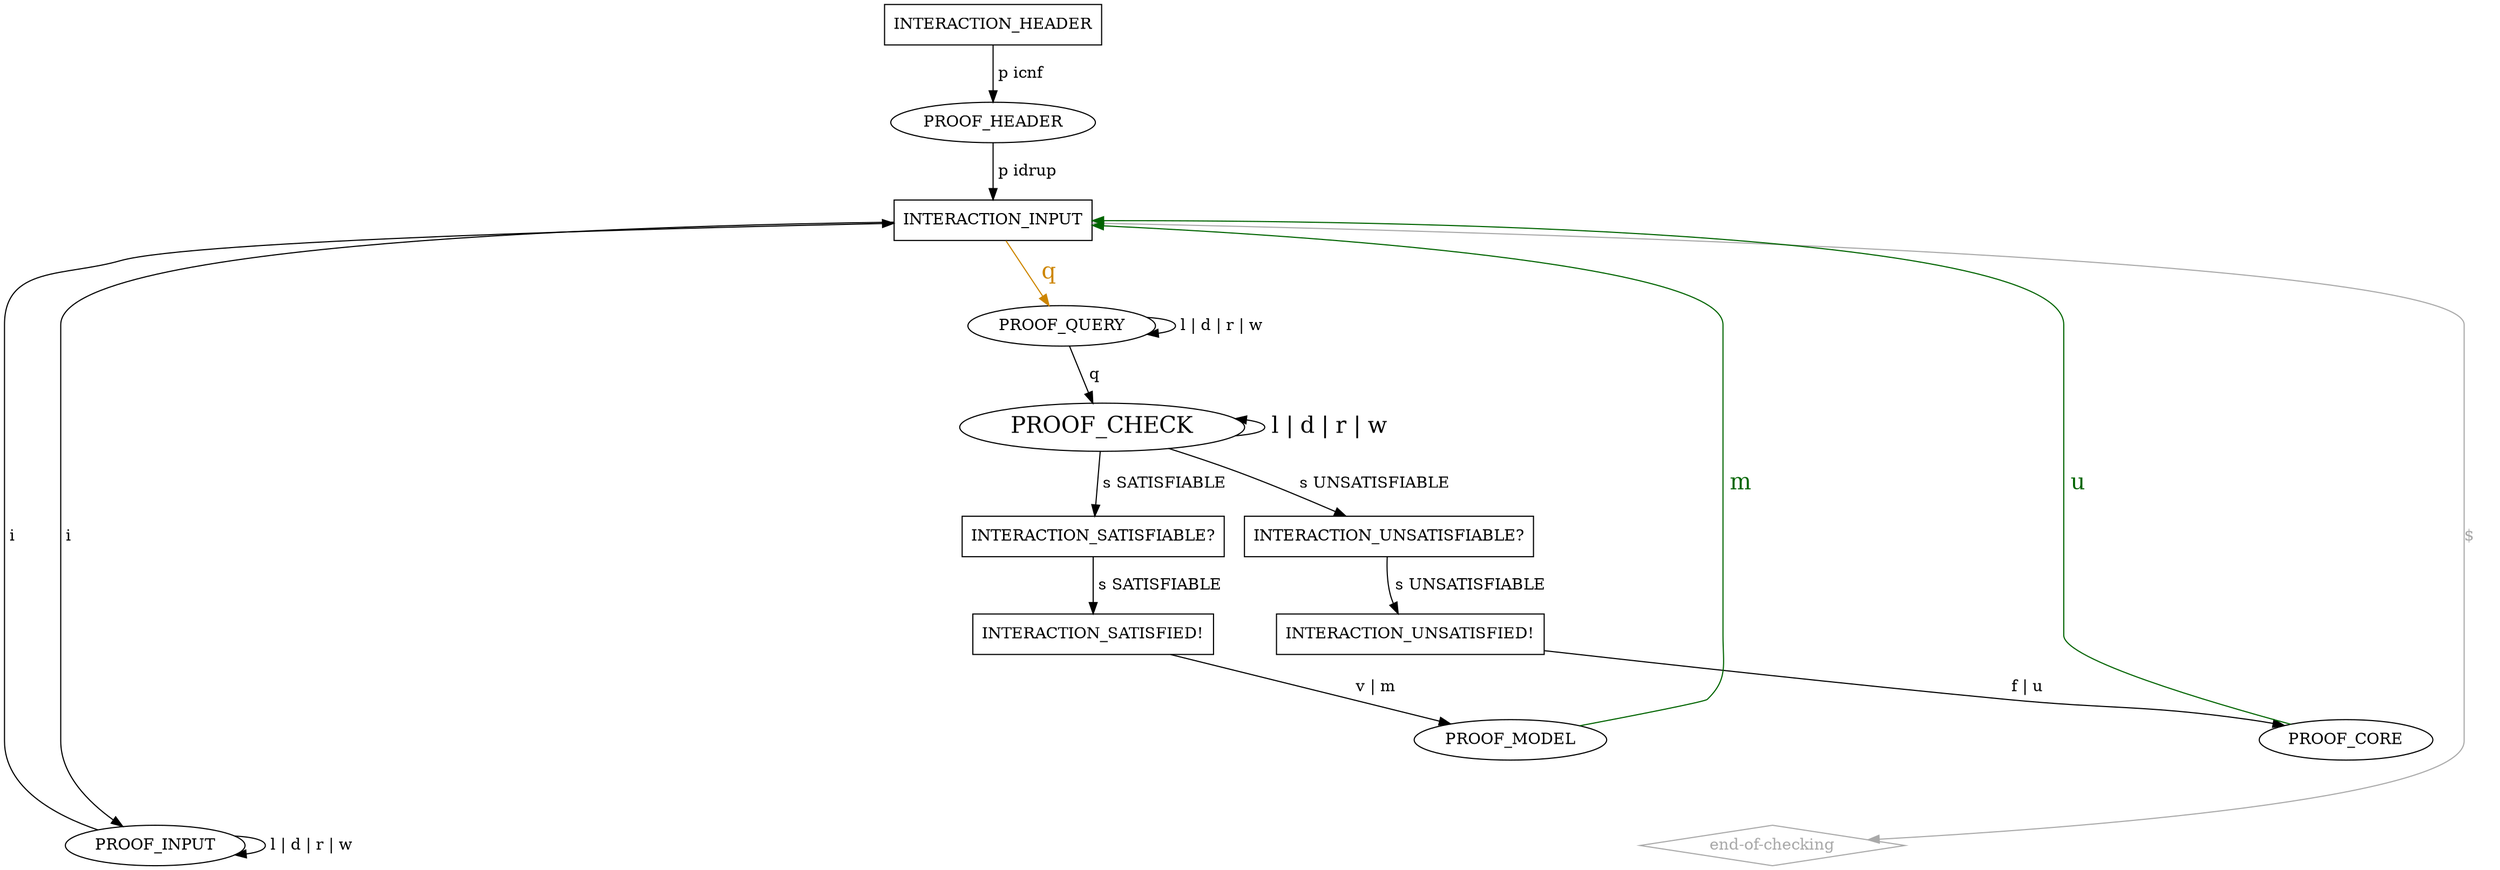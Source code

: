digraph "idrup-check" {

  INTERACTION_HEADER [shape=box];
  INTERACTION_HEADER -> PROOF_HEADER [label=" p icnf"];
  PROOF_HEADER -> INTERACTION_INPUT [label=" p idrup"];

  "end-of-checking" [shape=diamond,color=darkgray,fontcolor=darkgray];
  "end-of-checking" -> INTERACTION_INPUT [label="$    ",dir=back,color=darkgray,fontcolor=darkgray];

  INTERACTION_INPUT [shape=box];
  INTERACTION_INPUT -> PROOF_INPUT [label=" i "];
  INTERACTION_INPUT -> PROOF_QUERY [label=" q ",color=orange3,fontsize=20,fontcolor=orange3];

  PROOF_INPUT -> INTERACTION_INPUT [label=" i "];
  PROOF_INPUT -> PROOF_INPUT [label=" l | d | r | w "];

  PROOF_QUERY -> PROOF_CHECK [label=" q "];
  PROOF_QUERY -> PROOF_QUERY [label=" l | d | r | w "];

  PROOF_CHECK [fontsize=20];
  PROOF_CHECK -> PROOF_CHECK [label=" l | d | r | w ",dir=back,fontsize=20];
  PROOF_CHECK -> INTERACTION_SATISFIABLE [label=" s SATISFIABLE "];
  PROOF_CHECK -> INTERACTION_UNSATISFIABLE [label=" s UNSATISFIABLE "];

  INTERACTION_UNSATISFIABLE [shape="box",label="INTERACTION_UNSATISFIABLE?"];
  INTERACTION_UNSATISFIABLE -> INTERACTION_UNSATISFIED [label=" s UNSATISFIABLE "];

  INTERACTION_SATISFIABLE [shape="box",label="INTERACTION_SATISFIABLE?"];
  INTERACTION_SATISFIABLE -> INTERACTION_SATISFIED [label=" s SATISFIABLE "];

  INTERACTION_SATISFIED [shape=box,label="INTERACTION_SATISFIED!"];
  INTERACTION_SATISFIED -> PROOF_MODEL [label=" v | m "];
  INTERACTION_SATISFIED -> PROOF_INPUT_OR_MODEL [label=" i ",color=invis,fontcolor=invis];
  INTERACTION_SATISFIED -> PROOF_QUERY_OR_MODEL [label=" q ", color=invis,fontsize=20,fontcolor=invis];
  INTERACTION_SATISFIED -> PROOF_MODEL_AND_END [label=" $ ",color=invis,fontcolor=invis];

  INTERACTION_UNSATISFIED [shape=box,label="INTERACTION_UNSATISFIED!"];
  INTERACTION_UNSATISFIED -> PROOF_CORE [label=" f | u "];
  INTERACTION_UNSATISFIED -> PROOF_INPUT_OR_CORE [label=" i ",color=invis,fontcolor=invis];
  INTERACTION_UNSATISFIED -> PROOF_QUERY_OR_CORE [label=" q ",color=invis,fontsize=20,fontcolor=invis];
  INTERACTION_UNSATISFIED -> PROOF_CORE_AND_END [label=" $ ",color=invis,fontcolor=invis];

  PROOF_MODEL_AND_END [color=invis,fontcolor=invis]
  PROOF_MODEL_AND_END -> "end-of-checking" [label=" m ",color=invis,fontsize=20,fontcolor=invis];
  PROOF_CORE_AND_END [color=invis,fontcolor=invis]
  PROOF_CORE_AND_END -> "end-of-checking" [label=" u ",color=invis,fontsize=20,fontcolor=invis];

  PROOF_MODEL -> INTERACTION_INPUT [label=" m ",color=darkgreen,fontsize=20,fontcolor=darkgreen];
  PROOF_CORE -> INTERACTION_INPUT [label=" u ",color=darkgreen,fontsize=20,fontcolor=darkgreen];

  PROOF_INPUT_OR_MODEL [color=invis,fontcolor=invis];
  PROOF_INPUT_OR_MODEL -> INTERACTION_INPUT [label=" i ",color=invis,fontcolor=invis];
  PROOF_INPUT_OR_MODEL -> PROOF_INPUT [label=" m ", color=invis,fontcolor=invis,fontsize=20];

  PROOF_QUERY_OR_MODEL [color=invis,fontcolor=invis];
  PROOF_QUERY_OR_MODEL -> PROOF_QUERY [label=" m ",color=invis,fontcolor=invis,fontsize=20];
  PROOF_QUERY_OR_MODEL -> PROOF_CHECK [label=" q ",color=invis,fontcolor=invis];

  PROOF_QUERY_OR_CORE [color=invis,fontcolor=invis];
  PROOF_QUERY_OR_CORE -> PROOF_QUERY [label=" u ",color=invis,fontcolor=invis,fontsize=20];
  PROOF_QUERY_OR_CORE -> PROOF_CHECK [label=" q ",color=invis,fontcolor=invis];

  PROOF_INPUT_OR_CORE [color=invis,fontcolor=invis];
  PROOF_INPUT_OR_CORE -> PROOF_INPUT [label=" u ",color=invis,fontcolor=invis,fontsize=20];
  PROOF_INPUT_OR_CORE -> INTERACTION_INPUT [label=" i ",color=invis,fontcolor=invis];
}
